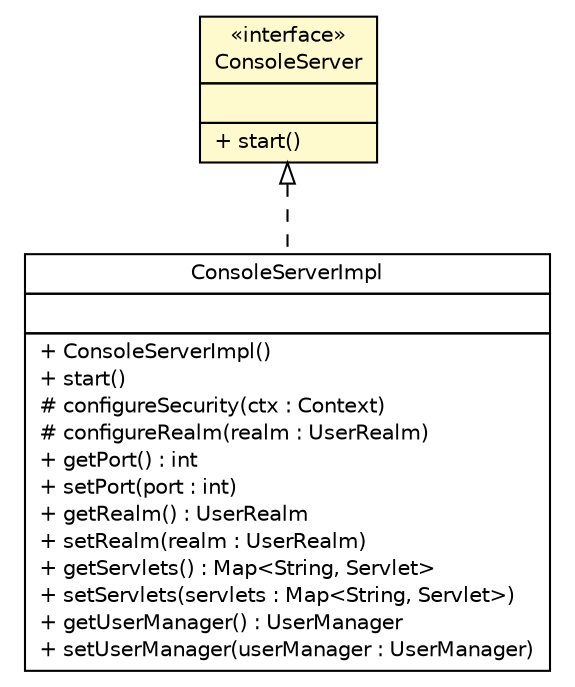 #!/usr/local/bin/dot
#
# Class diagram 
# Generated by UMLGraph version 5.1 (http://www.umlgraph.org/)
#

digraph G {
	edge [fontname="Helvetica",fontsize=10,labelfontname="Helvetica",labelfontsize=10];
	node [fontname="Helvetica",fontsize=10,shape=plaintext];
	nodesep=0.25;
	ranksep=0.5;
	// com.apporiented.hermesftp.console.ConsoleServerImpl
	c8263 [label=<<table title="com.apporiented.hermesftp.console.ConsoleServerImpl" border="0" cellborder="1" cellspacing="0" cellpadding="2" port="p" href="./ConsoleServerImpl.html">
		<tr><td><table border="0" cellspacing="0" cellpadding="1">
<tr><td align="center" balign="center"> ConsoleServerImpl </td></tr>
		</table></td></tr>
		<tr><td><table border="0" cellspacing="0" cellpadding="1">
<tr><td align="left" balign="left">  </td></tr>
		</table></td></tr>
		<tr><td><table border="0" cellspacing="0" cellpadding="1">
<tr><td align="left" balign="left"> + ConsoleServerImpl() </td></tr>
<tr><td align="left" balign="left"> + start() </td></tr>
<tr><td align="left" balign="left"> # configureSecurity(ctx : Context) </td></tr>
<tr><td align="left" balign="left"> # configureRealm(realm : UserRealm) </td></tr>
<tr><td align="left" balign="left"> + getPort() : int </td></tr>
<tr><td align="left" balign="left"> + setPort(port : int) </td></tr>
<tr><td align="left" balign="left"> + getRealm() : UserRealm </td></tr>
<tr><td align="left" balign="left"> + setRealm(realm : UserRealm) </td></tr>
<tr><td align="left" balign="left"> + getServlets() : Map&lt;String, Servlet&gt; </td></tr>
<tr><td align="left" balign="left"> + setServlets(servlets : Map&lt;String, Servlet&gt;) </td></tr>
<tr><td align="left" balign="left"> + getUserManager() : UserManager </td></tr>
<tr><td align="left" balign="left"> + setUserManager(userManager : UserManager) </td></tr>
		</table></td></tr>
		</table>>, fontname="Helvetica", fontcolor="black", fontsize=10.0];
	// com.apporiented.hermesftp.console.ConsoleServer
	c8264 [label=<<table title="com.apporiented.hermesftp.console.ConsoleServer" border="0" cellborder="1" cellspacing="0" cellpadding="2" port="p" bgcolor="lemonChiffon" href="./ConsoleServer.html">
		<tr><td><table border="0" cellspacing="0" cellpadding="1">
<tr><td align="center" balign="center"> &#171;interface&#187; </td></tr>
<tr><td align="center" balign="center"> ConsoleServer </td></tr>
		</table></td></tr>
		<tr><td><table border="0" cellspacing="0" cellpadding="1">
<tr><td align="left" balign="left">  </td></tr>
		</table></td></tr>
		<tr><td><table border="0" cellspacing="0" cellpadding="1">
<tr><td align="left" balign="left"> + start() </td></tr>
		</table></td></tr>
		</table>>, fontname="Helvetica", fontcolor="black", fontsize=10.0];
	//com.apporiented.hermesftp.console.ConsoleServerImpl implements com.apporiented.hermesftp.console.ConsoleServer
	c8264:p -> c8263:p [dir=back,arrowtail=empty,style=dashed];
}

